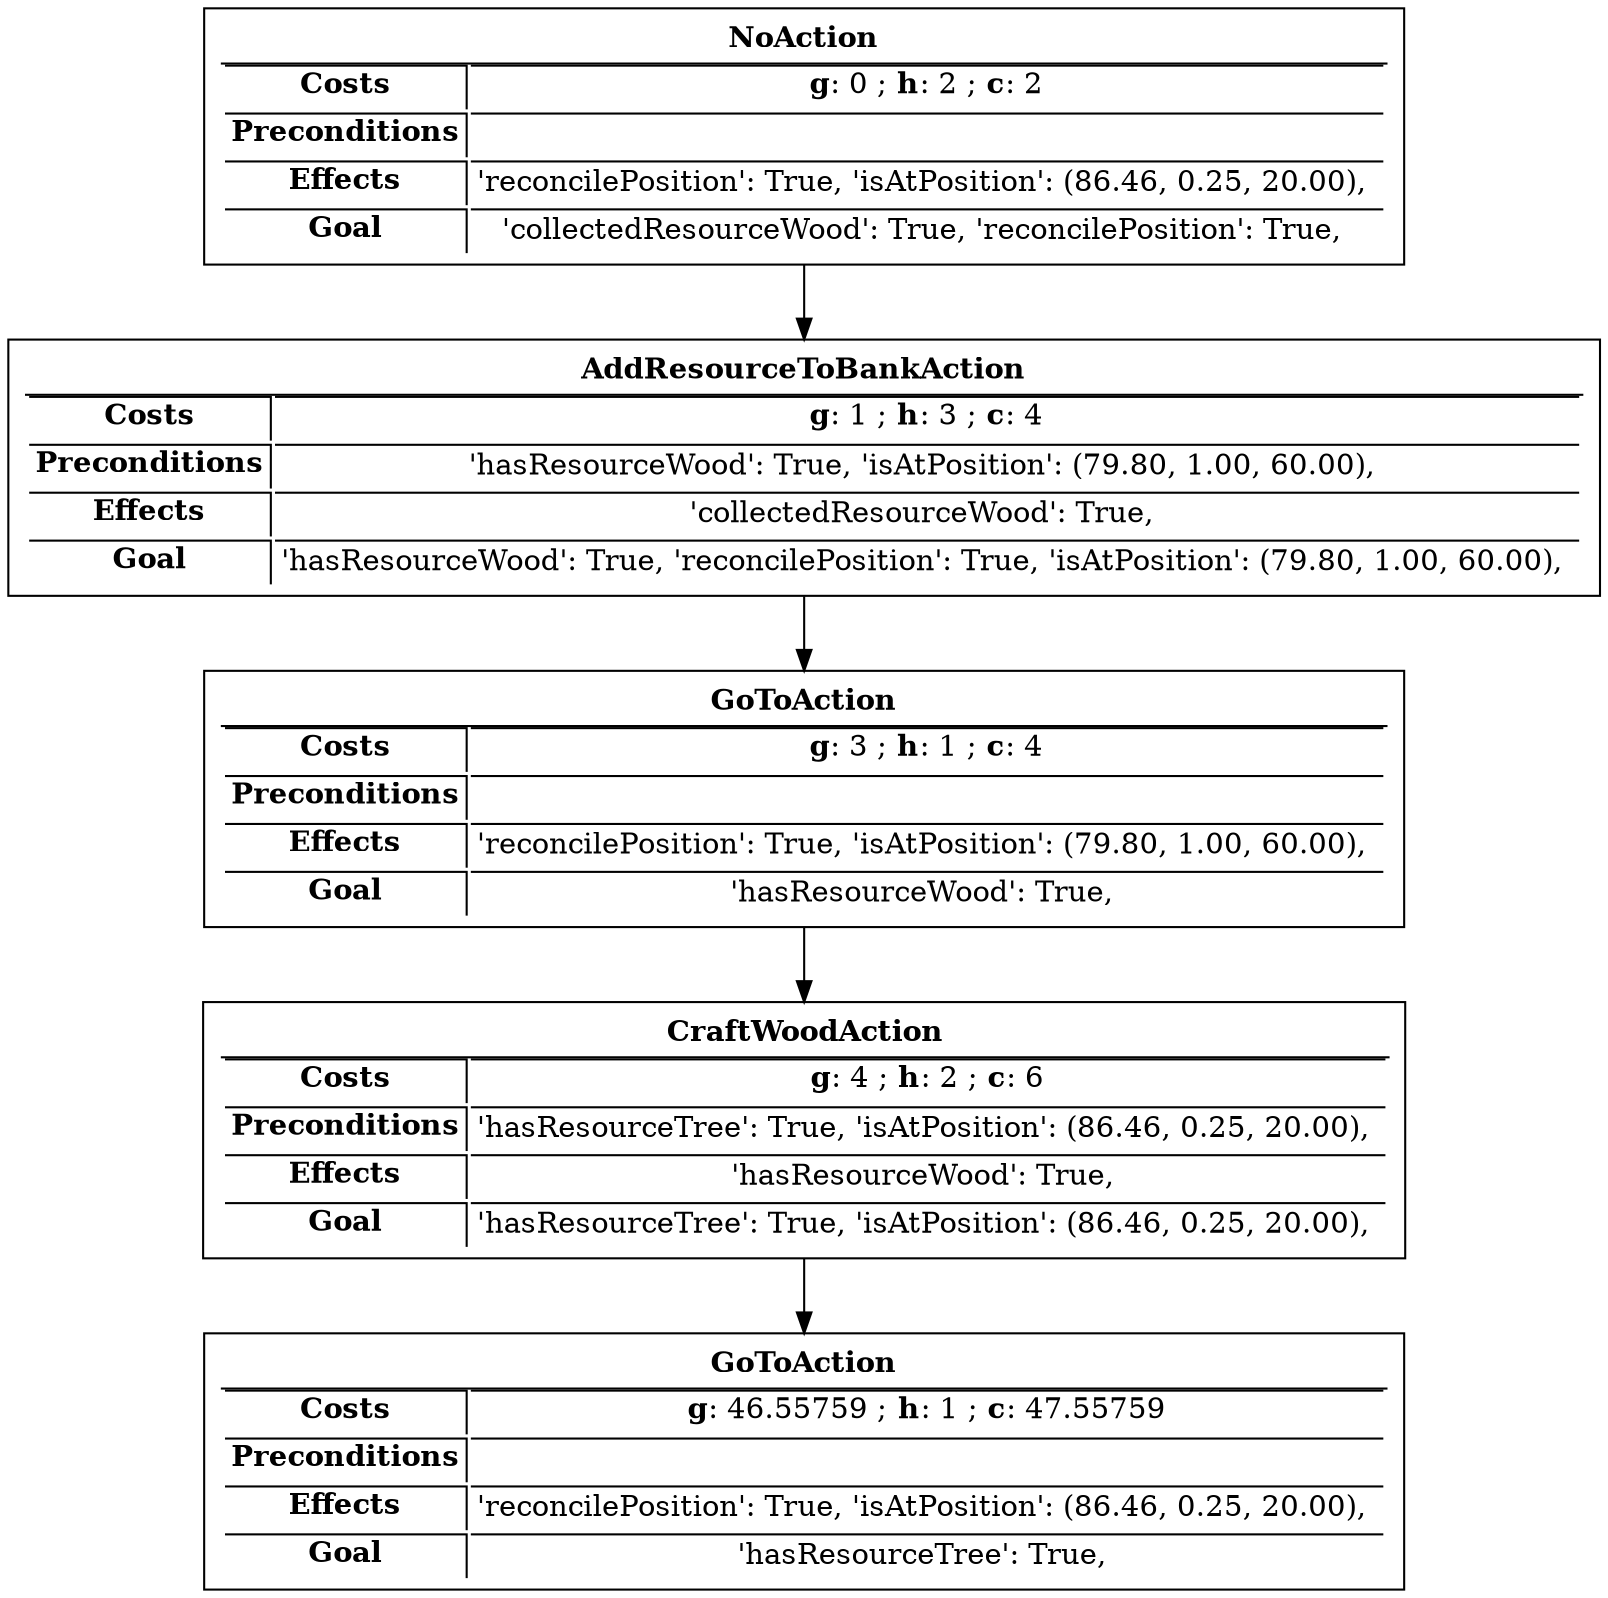 
digraph {

node [shape=box]

-574820578 [label=<
<table border='0' color='black' fontcolor='#F5F5F5'>
    <tr> <td colspan='2'><b>NoAction</b></td> </tr>
    <hr/>
    <tr align='left'> <td border='1' sides='rt'><b>Costs</b></td>           <td border='1' sides='t'><b>g</b>: 0 ; <b>h</b>: 2 ; <b>c</b>: 2</td> </tr>
    <tr align='left'> <td border='1' sides='rt'><b>Preconditions</b></td>   <td border='1' sides='t'></td> </tr>
    <tr align='left'> <td border='1' sides='rt'><b>Effects</b></td>         <td border='1' sides='t'>'reconcilePosition': True, 'isAtPosition': (86.46, 0.25, 20.00), </td> </tr>
    <tr align='left'> <td border='1' sides='rt'><b>Goal</b></td>            <td border='1' sides='t'>'collectedResourceWood': True, 'reconcilePosition': True, </td> </tr>
</table>
>]
-1110024020 [label=<
<table border='0' color='black' fontcolor='#F5F5F5'>
    <tr> <td colspan='2'><b>AddResourceToBankAction</b></td> </tr>
    <hr/>
    <tr align='left'> <td border='1' sides='rt'><b>Costs</b></td>           <td border='1' sides='t'><b>g</b>: 1 ; <b>h</b>: 3 ; <b>c</b>: 4</td> </tr>
    <tr align='left'> <td border='1' sides='rt'><b>Preconditions</b></td>   <td border='1' sides='t'>'hasResourceWood': True, 'isAtPosition': (79.80, 1.00, 60.00), </td> </tr>
    <tr align='left'> <td border='1' sides='rt'><b>Effects</b></td>         <td border='1' sides='t'>'collectedResourceWood': True, </td> </tr>
    <tr align='left'> <td border='1' sides='rt'><b>Goal</b></td>            <td border='1' sides='t'>'hasResourceWood': True, 'reconcilePosition': True, 'isAtPosition': (79.80, 1.00, 60.00), </td> </tr>
</table>
>]
1044129508 [label=<
<table border='0' color='black' fontcolor='#F5F5F5'>
    <tr> <td colspan='2'><b>GoToAction</b></td> </tr>
    <hr/>
    <tr align='left'> <td border='1' sides='rt'><b>Costs</b></td>           <td border='1' sides='t'><b>g</b>: 3 ; <b>h</b>: 1 ; <b>c</b>: 4</td> </tr>
    <tr align='left'> <td border='1' sides='rt'><b>Preconditions</b></td>   <td border='1' sides='t'></td> </tr>
    <tr align='left'> <td border='1' sides='rt'><b>Effects</b></td>         <td border='1' sides='t'>'reconcilePosition': True, 'isAtPosition': (79.80, 1.00, 60.00), </td> </tr>
    <tr align='left'> <td border='1' sides='rt'><b>Goal</b></td>            <td border='1' sides='t'>'hasResourceWood': True, </td> </tr>
</table>
>]
1579332950 [label=<
<table border='0' color='black' fontcolor='#F5F5F5'>
    <tr> <td colspan='2'><b>CraftWoodAction</b></td> </tr>
    <hr/>
    <tr align='left'> <td border='1' sides='rt'><b>Costs</b></td>           <td border='1' sides='t'><b>g</b>: 4 ; <b>h</b>: 2 ; <b>c</b>: 6</td> </tr>
    <tr align='left'> <td border='1' sides='rt'><b>Preconditions</b></td>   <td border='1' sides='t'>'hasResourceTree': True, 'isAtPosition': (86.46, 0.25, 20.00), </td> </tr>
    <tr align='left'> <td border='1' sides='rt'><b>Effects</b></td>         <td border='1' sides='t'>'hasResourceWood': True, </td> </tr>
    <tr align='left'> <td border='1' sides='rt'><b>Goal</b></td>            <td border='1' sides='t'>'hasResourceTree': True, 'isAtPosition': (86.46, 0.25, 20.00), </td> </tr>
</table>
>]
2114536392 [label=<
<table border='0' color='black' fontcolor='#F5F5F5'>
    <tr> <td colspan='2'><b>GoToAction</b></td> </tr>
    <hr/>
    <tr align='left'> <td border='1' sides='rt'><b>Costs</b></td>           <td border='1' sides='t'><b>g</b>: 46.55759 ; <b>h</b>: 1 ; <b>c</b>: 47.55759</td> </tr>
    <tr align='left'> <td border='1' sides='rt'><b>Preconditions</b></td>   <td border='1' sides='t'></td> </tr>
    <tr align='left'> <td border='1' sides='rt'><b>Effects</b></td>         <td border='1' sides='t'>'reconcilePosition': True, 'isAtPosition': (86.46, 0.25, 20.00), </td> </tr>
    <tr align='left'> <td border='1' sides='rt'><b>Goal</b></td>            <td border='1' sides='t'>'hasResourceTree': True, </td> </tr>
</table>
>]

-574820578 -> -1110024020
-1110024020 -> 1044129508
1044129508 -> 1579332950
1579332950 -> 2114536392

}

